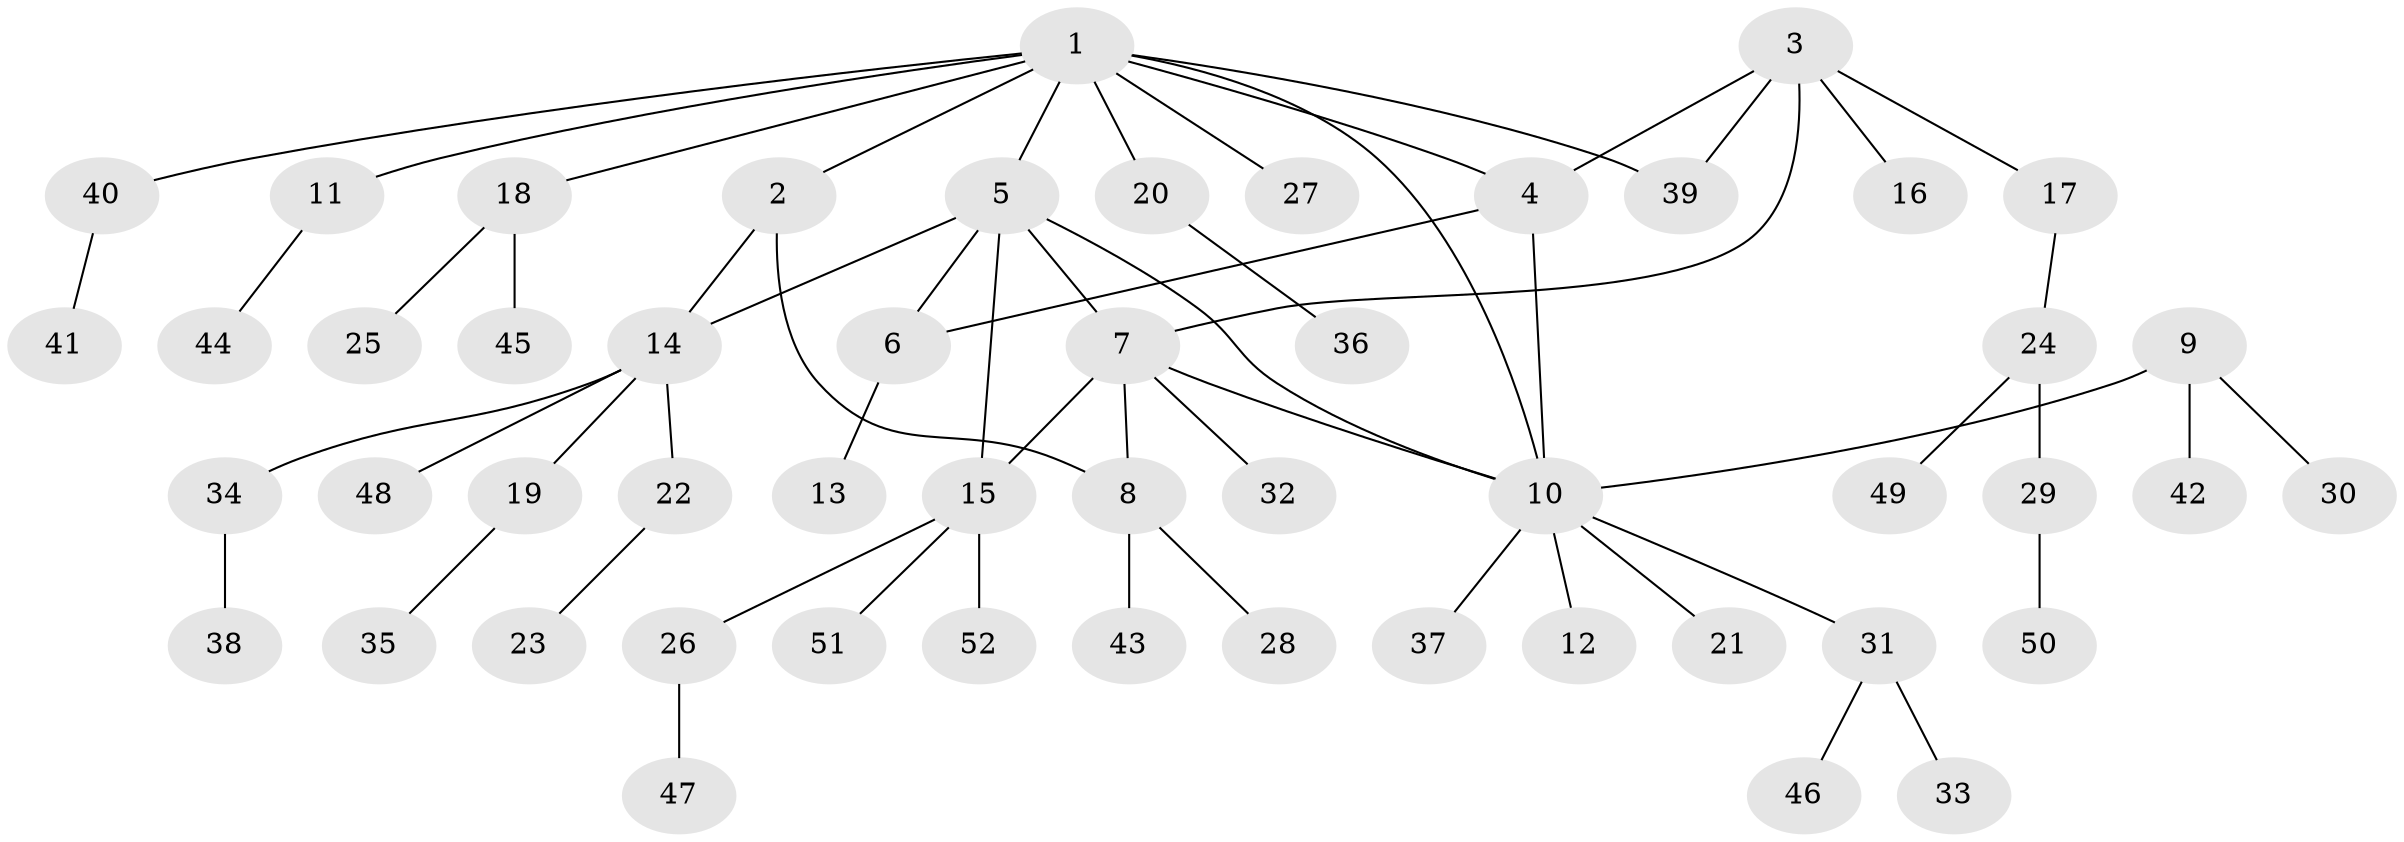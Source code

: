 // coarse degree distribution, {3: 0.027777777777777776, 5: 0.027777777777777776, 1: 0.5833333333333334, 2: 0.2777777777777778, 19: 0.027777777777777776, 4: 0.05555555555555555}
// Generated by graph-tools (version 1.1) at 2025/58/03/04/25 21:58:10]
// undirected, 52 vertices, 60 edges
graph export_dot {
graph [start="1"]
  node [color=gray90,style=filled];
  1;
  2;
  3;
  4;
  5;
  6;
  7;
  8;
  9;
  10;
  11;
  12;
  13;
  14;
  15;
  16;
  17;
  18;
  19;
  20;
  21;
  22;
  23;
  24;
  25;
  26;
  27;
  28;
  29;
  30;
  31;
  32;
  33;
  34;
  35;
  36;
  37;
  38;
  39;
  40;
  41;
  42;
  43;
  44;
  45;
  46;
  47;
  48;
  49;
  50;
  51;
  52;
  1 -- 2;
  1 -- 4;
  1 -- 5;
  1 -- 10;
  1 -- 11;
  1 -- 18;
  1 -- 20;
  1 -- 27;
  1 -- 39;
  1 -- 40;
  2 -- 8;
  2 -- 14;
  3 -- 4;
  3 -- 7;
  3 -- 16;
  3 -- 17;
  3 -- 39;
  4 -- 6;
  4 -- 10;
  5 -- 6;
  5 -- 7;
  5 -- 10;
  5 -- 14;
  5 -- 15;
  6 -- 13;
  7 -- 8;
  7 -- 10;
  7 -- 15;
  7 -- 32;
  8 -- 28;
  8 -- 43;
  9 -- 10;
  9 -- 30;
  9 -- 42;
  10 -- 12;
  10 -- 21;
  10 -- 31;
  10 -- 37;
  11 -- 44;
  14 -- 19;
  14 -- 22;
  14 -- 34;
  14 -- 48;
  15 -- 26;
  15 -- 51;
  15 -- 52;
  17 -- 24;
  18 -- 25;
  18 -- 45;
  19 -- 35;
  20 -- 36;
  22 -- 23;
  24 -- 29;
  24 -- 49;
  26 -- 47;
  29 -- 50;
  31 -- 33;
  31 -- 46;
  34 -- 38;
  40 -- 41;
}
